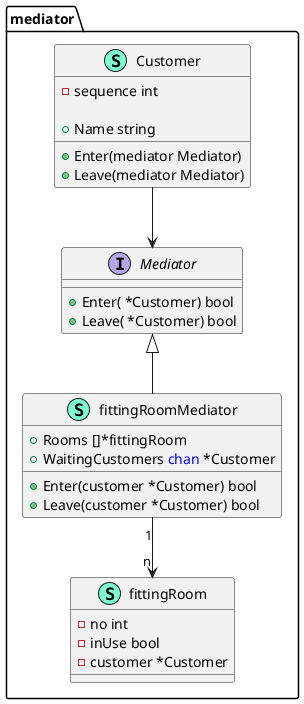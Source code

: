 @startuml
namespace mediator {
    class Customer << (S,Aquamarine) >> {
        - sequence int

        + Name string

        + Enter(mediator Mediator) 
        + Leave(mediator Mediator) 

    }
    interface Mediator  {
        + Enter( *Customer) bool
        + Leave( *Customer) bool

    }
    class fittingRoom << (S,Aquamarine) >> {
        - no int
        - inUse bool
        - customer *Customer

    }
    class fittingRoomMediator << (S,Aquamarine) >> {
        + Rooms []*fittingRoom
        + WaitingCustomers <font color=blue>chan</font> *Customer

        + Enter(customer *Customer) bool
        + Leave(customer *Customer) bool

    }
}

"mediator.Mediator" <|-- "mediator.fittingRoomMediator"
"mediator.fittingRoomMediator" "1" --> "n" "mediator.fittingRoom"
"mediator.Customer" --> "mediator.Mediator"

@enduml
